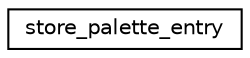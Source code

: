 digraph "Graphical Class Hierarchy"
{
  edge [fontname="Helvetica",fontsize="10",labelfontname="Helvetica",labelfontsize="10"];
  node [fontname="Helvetica",fontsize="10",shape=record];
  rankdir="LR";
  Node1 [label="store_palette_entry",height=0.2,width=0.4,color="black", fillcolor="white", style="filled",URL="$structstore__palette__entry.html"];
}
